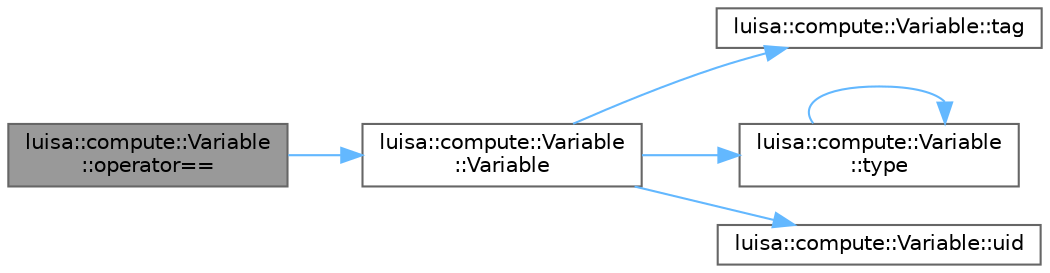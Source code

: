 digraph "luisa::compute::Variable::operator=="
{
 // LATEX_PDF_SIZE
  bgcolor="transparent";
  edge [fontname=Helvetica,fontsize=10,labelfontname=Helvetica,labelfontsize=10];
  node [fontname=Helvetica,fontsize=10,shape=box,height=0.2,width=0.4];
  rankdir="LR";
  Node1 [id="Node000001",label="luisa::compute::Variable\l::operator==",height=0.2,width=0.4,color="gray40", fillcolor="grey60", style="filled", fontcolor="black",tooltip=" "];
  Node1 -> Node2 [id="edge1_Node000001_Node000002",color="steelblue1",style="solid",tooltip=" "];
  Node2 [id="Node000002",label="luisa::compute::Variable\l::Variable",height=0.2,width=0.4,color="grey40", fillcolor="white", style="filled",URL="$classluisa_1_1compute_1_1_variable.html#a4f274f6f4298942bc1428f03f75d396e",tooltip=" "];
  Node2 -> Node3 [id="edge2_Node000002_Node000003",color="steelblue1",style="solid",tooltip=" "];
  Node3 [id="Node000003",label="luisa::compute::Variable::tag",height=0.2,width=0.4,color="grey40", fillcolor="white", style="filled",URL="$classluisa_1_1compute_1_1_variable.html#a0450ef2bdba64f9d690253880c722944",tooltip=" "];
  Node2 -> Node4 [id="edge3_Node000002_Node000004",color="steelblue1",style="solid",tooltip=" "];
  Node4 [id="Node000004",label="luisa::compute::Variable\l::type",height=0.2,width=0.4,color="grey40", fillcolor="white", style="filled",URL="$classluisa_1_1compute_1_1_variable.html#a47037f45f57a0f670f6b576de07d98aa",tooltip=" "];
  Node4 -> Node4 [id="edge4_Node000004_Node000004",color="steelblue1",style="solid",tooltip=" "];
  Node2 -> Node5 [id="edge5_Node000002_Node000005",color="steelblue1",style="solid",tooltip=" "];
  Node5 [id="Node000005",label="luisa::compute::Variable::uid",height=0.2,width=0.4,color="grey40", fillcolor="white", style="filled",URL="$classluisa_1_1compute_1_1_variable.html#a1cd18fe2a209dc574cca551a2c18f885",tooltip=" "];
}
